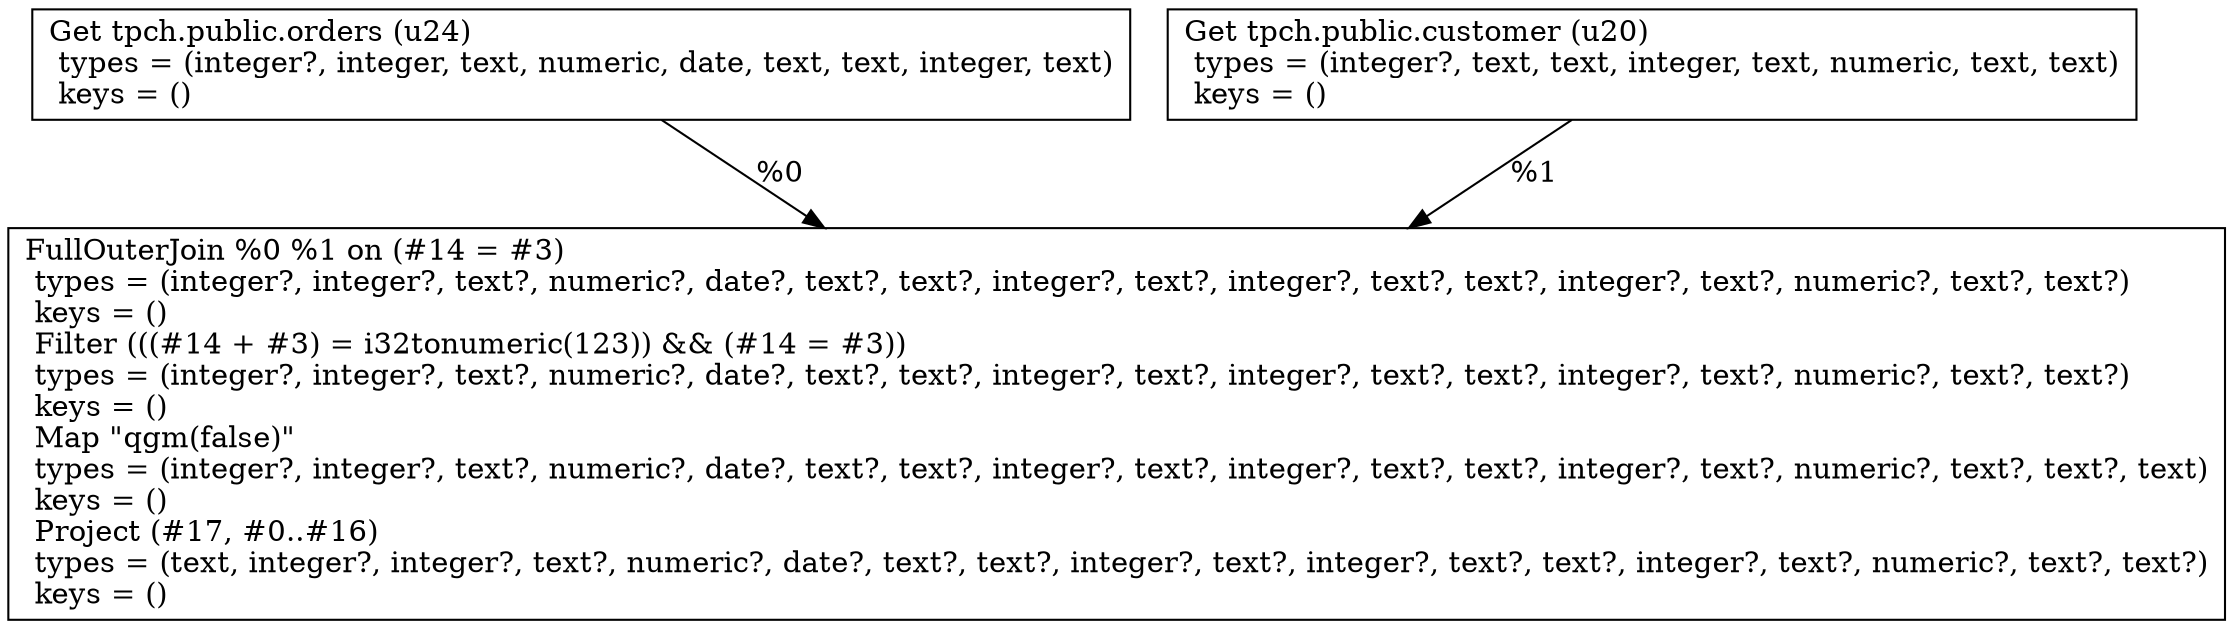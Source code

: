 digraph G {
    node0 [shape = record, label=" Get tpch.public.orders (u24)\l  types = (integer?, integer, text, numeric, date, text, text, integer, text)\l  keys = ()\l"]
    node1 [shape = record, label=" Get tpch.public.customer (u20)\l  types = (integer?, text, text, integer, text, numeric, text, text)\l  keys = ()\l"]
    node2 [shape = record, label=" FullOuterJoin %0 %1 on (#14 = #3)\l  types = (integer?, integer?, text?, numeric?, date?, text?, text?, integer?, text?, integer?, text?, text?, integer?, text?, numeric?, text?, text?)\l  keys = ()\l Filter (((#14 + #3) = i32tonumeric(123)) && (#14 = #3))\l  types = (integer?, integer?, text?, numeric?, date?, text?, text?, integer?, text?, integer?, text?, text?, integer?, text?, numeric?, text?, text?)\l  keys = ()\l Map \"qgm(false)\"\l  types = (integer?, integer?, text?, numeric?, date?, text?, text?, integer?, text?, integer?, text?, text?, integer?, text?, numeric?, text?, text?, text)\l  keys = ()\l Project (#17, #0..#16)\l  types = (text, integer?, integer?, text?, numeric?, date?, text?, text?, integer?, text?, integer?, text?, text?, integer?, text?, numeric?, text?, text?)\l  keys = ()\l"]
    node0 -> node2 [label = "%0\l"]
    node1 -> node2 [label = "%1\l"]
}

